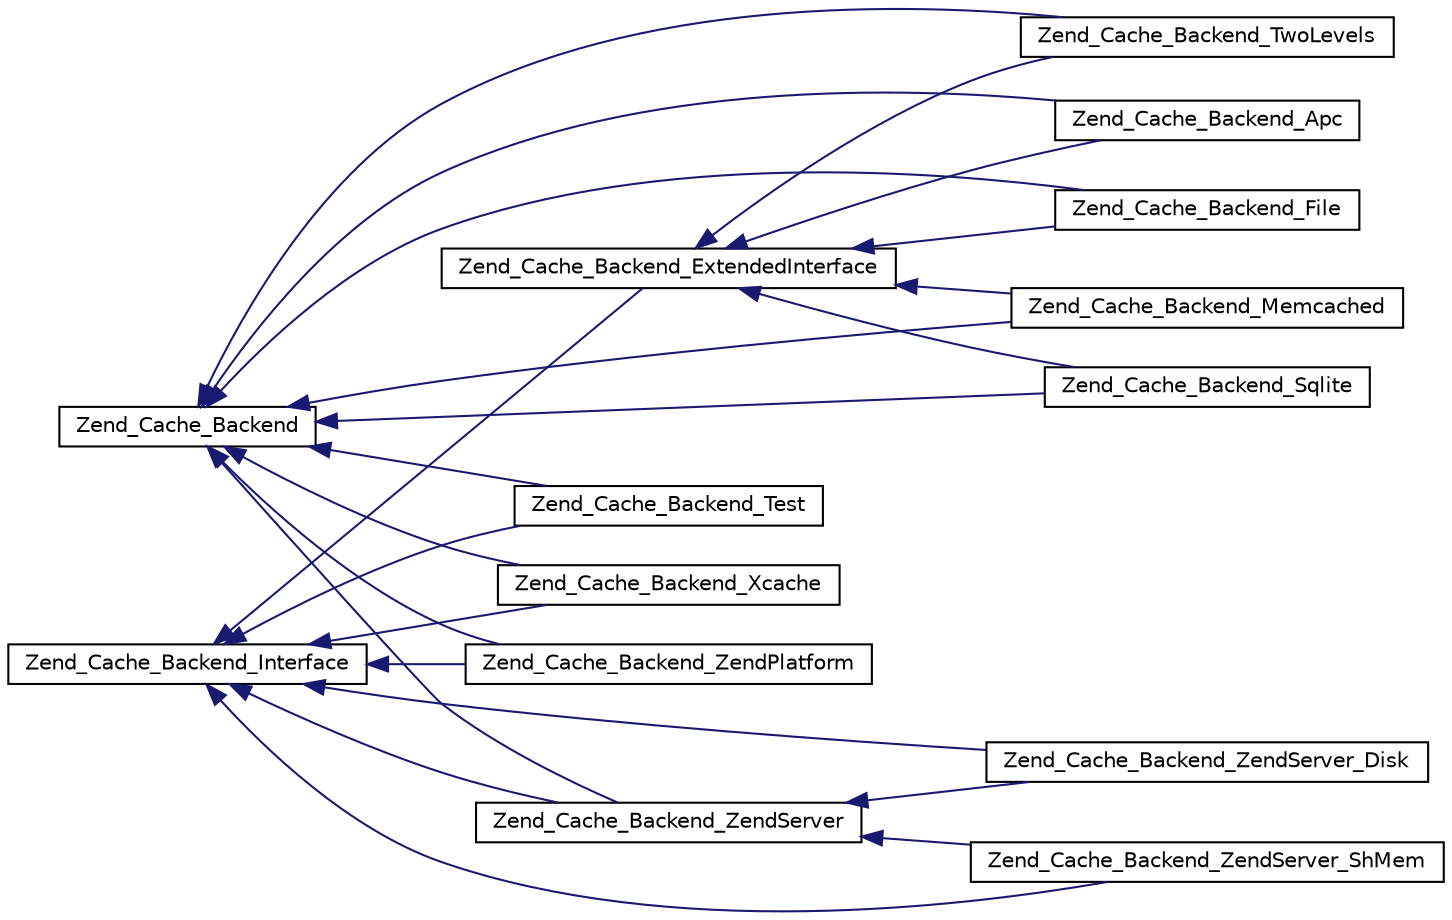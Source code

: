 digraph G
{
  edge [fontname="Helvetica",fontsize="10",labelfontname="Helvetica",labelfontsize="10"];
  node [fontname="Helvetica",fontsize="10",shape=record];
  rankdir="LR";
  Node1 [label="Zend_Cache_Backend",height=0.2,width=0.4,color="black", fillcolor="white", style="filled",URL="$class_zend___cache___backend.html"];
  Node1 -> Node2 [dir="back",color="midnightblue",fontsize="10",style="solid",fontname="Helvetica"];
  Node2 [label="Zend_Cache_Backend_Apc",height=0.2,width=0.4,color="black", fillcolor="white", style="filled",URL="$class_zend___cache___backend___apc.html"];
  Node1 -> Node3 [dir="back",color="midnightblue",fontsize="10",style="solid",fontname="Helvetica"];
  Node3 [label="Zend_Cache_Backend_File",height=0.2,width=0.4,color="black", fillcolor="white", style="filled",URL="$class_zend___cache___backend___file.html"];
  Node1 -> Node4 [dir="back",color="midnightblue",fontsize="10",style="solid",fontname="Helvetica"];
  Node4 [label="Zend_Cache_Backend_Memcached",height=0.2,width=0.4,color="black", fillcolor="white", style="filled",URL="$class_zend___cache___backend___memcached.html"];
  Node1 -> Node5 [dir="back",color="midnightblue",fontsize="10",style="solid",fontname="Helvetica"];
  Node5 [label="Zend_Cache_Backend_Sqlite",height=0.2,width=0.4,color="black", fillcolor="white", style="filled",URL="$class_zend___cache___backend___sqlite.html"];
  Node1 -> Node6 [dir="back",color="midnightblue",fontsize="10",style="solid",fontname="Helvetica"];
  Node6 [label="Zend_Cache_Backend_Test",height=0.2,width=0.4,color="black", fillcolor="white", style="filled",URL="$class_zend___cache___backend___test.html"];
  Node1 -> Node7 [dir="back",color="midnightblue",fontsize="10",style="solid",fontname="Helvetica"];
  Node7 [label="Zend_Cache_Backend_TwoLevels",height=0.2,width=0.4,color="black", fillcolor="white", style="filled",URL="$class_zend___cache___backend___two_levels.html"];
  Node1 -> Node8 [dir="back",color="midnightblue",fontsize="10",style="solid",fontname="Helvetica"];
  Node8 [label="Zend_Cache_Backend_Xcache",height=0.2,width=0.4,color="black", fillcolor="white", style="filled",URL="$class_zend___cache___backend___xcache.html"];
  Node1 -> Node9 [dir="back",color="midnightblue",fontsize="10",style="solid",fontname="Helvetica"];
  Node9 [label="Zend_Cache_Backend_ZendPlatform",height=0.2,width=0.4,color="black", fillcolor="white", style="filled",URL="$class_zend___cache___backend___zend_platform.html"];
  Node1 -> Node10 [dir="back",color="midnightblue",fontsize="10",style="solid",fontname="Helvetica"];
  Node10 [label="Zend_Cache_Backend_ZendServer",height=0.2,width=0.4,color="black", fillcolor="white", style="filled",URL="$class_zend___cache___backend___zend_server.html"];
  Node10 -> Node11 [dir="back",color="midnightblue",fontsize="10",style="solid",fontname="Helvetica"];
  Node11 [label="Zend_Cache_Backend_ZendServer_Disk",height=0.2,width=0.4,color="black", fillcolor="white", style="filled",URL="$class_zend___cache___backend___zend_server___disk.html"];
  Node10 -> Node12 [dir="back",color="midnightblue",fontsize="10",style="solid",fontname="Helvetica"];
  Node12 [label="Zend_Cache_Backend_ZendServer_ShMem",height=0.2,width=0.4,color="black", fillcolor="white", style="filled",URL="$class_zend___cache___backend___zend_server___sh_mem.html"];
  Node13 [label="Zend_Cache_Backend_Interface",height=0.2,width=0.4,color="black", fillcolor="white", style="filled",URL="$interface_zend___cache___backend___interface.html"];
  Node13 -> Node14 [dir="back",color="midnightblue",fontsize="10",style="solid",fontname="Helvetica"];
  Node14 [label="Zend_Cache_Backend_ExtendedInterface",height=0.2,width=0.4,color="black", fillcolor="white", style="filled",URL="$interface_zend___cache___backend___extended_interface.html"];
  Node14 -> Node2 [dir="back",color="midnightblue",fontsize="10",style="solid",fontname="Helvetica"];
  Node14 -> Node3 [dir="back",color="midnightblue",fontsize="10",style="solid",fontname="Helvetica"];
  Node14 -> Node4 [dir="back",color="midnightblue",fontsize="10",style="solid",fontname="Helvetica"];
  Node14 -> Node5 [dir="back",color="midnightblue",fontsize="10",style="solid",fontname="Helvetica"];
  Node14 -> Node7 [dir="back",color="midnightblue",fontsize="10",style="solid",fontname="Helvetica"];
  Node13 -> Node6 [dir="back",color="midnightblue",fontsize="10",style="solid",fontname="Helvetica"];
  Node13 -> Node8 [dir="back",color="midnightblue",fontsize="10",style="solid",fontname="Helvetica"];
  Node13 -> Node9 [dir="back",color="midnightblue",fontsize="10",style="solid",fontname="Helvetica"];
  Node13 -> Node10 [dir="back",color="midnightblue",fontsize="10",style="solid",fontname="Helvetica"];
  Node13 -> Node11 [dir="back",color="midnightblue",fontsize="10",style="solid",fontname="Helvetica"];
  Node13 -> Node12 [dir="back",color="midnightblue",fontsize="10",style="solid",fontname="Helvetica"];
}
